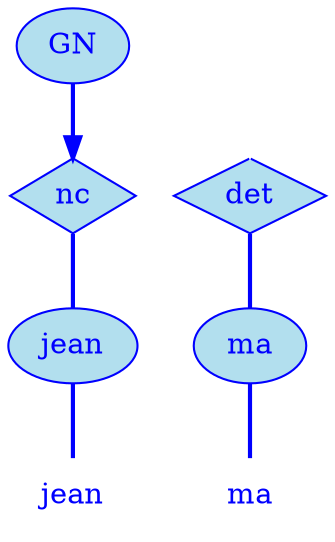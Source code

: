 digraph g {
	graph [bb="0,0,134,252"];
	node [label="\N"];
	graph [_draw_="c 5 -white C 5 -white P 4 0 0 0 252 134 252 134 0 ",
		xdotversion="1.2"];
	"mc1s1_t1#token84" [label=jean, shape=plaintext, fillcolor=lightblue2, fontcolor=blue, pos="31,18", width="0.75", height="0.50", _ldraw_="F 14.000000 11 -Times-Roman c 4 -blue T 31 13 0 29 4 -jean "];
	"mc1s1_W1#wordmc1s1_t1#token" [label=jean, shape=ellipse, fillcolor=lightblue2, fontcolor=blue, pos="31,90", width="0.86", height="0.50", color=blue, style=filled, _draw_="S 6 -filled c 4 -blue C 10 -lightblue2 E 31 90 31 18 ", _ldraw_="F 14.000000 11 -Times-Roman c 4 -blue T 31 85 0 29 4 -jean "];
	"mc1s1_P1L1#pos" [label=nc, shape=diamond, fillcolor=lightblue2, fontcolor=blue, pos="31,162", width="0.75", height="0.50", color=blue, style=filled, _draw_="S 6 -filled c 4 -blue C 10 -lightblue2 P 4 31 180 4 162 31 144 58 162 ", _ldraw_="F 14.000000 11 -Times-Roman c 4 -blue T 31 157 0 16 2 -nc "];
	"mc1s1_chk0#chunk" [label=GN, fillcolor=lightblue2, fontcolor=blue, pos="31,234", width="0.75", height="0.50", color=blue, style=filled, arrowhead=doubleoctagon, _draw_="S 6 -filled c 4 -blue C 10 -lightblue2 E 31 234 27 18 ", _ldraw_="F 14.000000 11 -Times-Roman c 4 -blue T 31 229 0 22 2 -GN "];
	"mc1s1_t3#token87" [label=ma, shape=plaintext, fillcolor=lightblue2, fontcolor=blue, pos="107,18", width="0.75", height="0.50", _ldraw_="F 14.000000 11 -Times-Roman c 4 -blue T 107 13 0 21 2 -ma "];
	"mc1s1_W2#wordmc1s1_t3#token" [label=ma, shape=ellipse, fillcolor=lightblue2, fontcolor=blue, pos="107,90", width="0.75", height="0.50", color=blue, style=filled, _draw_="S 6 -filled c 4 -blue C 10 -lightblue2 E 107 90 27 18 ", _ldraw_="F 14.000000 11 -Times-Roman c 4 -blue T 107 85 0 21 2 -ma "];
	"mc1s1_P2L1#pos" [label=det, shape=diamond, fillcolor=lightblue2, fontcolor=blue, pos="107,162", width="0.75", height="0.50", color=blue, style=filled, _draw_="S 6 -filled c 4 -blue C 10 -lightblue2 P 4 107 180 80 162 107 144 134 162 ", _ldraw_="F 14.000000 11 -Times-Roman c 4 -blue T 107 157 0 23 3 -det "];
	"mc1s1_P2L1#pos#empty" [shape=point, fillcolor=white, fontcolor=white, pos="107,234", width="0.06", height="0.06", color=white, size=2, _draw_="S 6 -filled c 5 -white C 5 -white E 107 234 2 2 "];
	"mc1s1_W1#wordmc1s1_t1#token" -> "mc1s1_t1#token84" [arrowhead=none, color=blue, fontcolor=blue, style=bold, minlen=1, pos="31,72 31,61 31,47 31,36", _draw_="S 4 -bold c 4 -blue B 4 31 72 31 61 31 47 31 36 "];
	"mc1s1_P1L1#pos" -> "mc1s1_W1#wordmc1s1_t1#token" [arrowhead=none, color=blue, fontcolor=blue, style=bold, minlen=1, pos="31,144 31,133 31,119 31,108", _draw_="S 4 -bold c 4 -blue B 4 31 144 31 133 31 119 31 108 "];
	"mc1s1_chk0#chunk" -> "mc1s1_P1L1#pos" [color=blue, fontcolor=blue, style=bold, minlen=1, pos="e,31,180 31,216 31,208 31,199 31,190", shape=normal, _draw_="S 4 -bold c 4 -blue B 4 31 216 31 208 31 199 31 190 ", _hdraw_="S 5 -solid S 15 -setlinewidth(1) c 4 -blue C 4 -blue P 3 35 190 31 180 28 190 "];
	"mc1s1_W2#wordmc1s1_t3#token" -> "mc1s1_t3#token87" [arrowhead=none, color=blue, fontcolor=blue, style=bold, minlen=1, pos="107,72 107,61 107,47 107,36", _draw_="S 4 -bold c 4 -blue B 4 107 72 107 61 107 47 107 36 "];
	"mc1s1_P2L1#pos" -> "mc1s1_W2#wordmc1s1_t3#token" [arrowhead=none, color=blue, fontcolor=blue, style=bold, minlen=1, pos="107,144 107,133 107,119 107,108", _draw_="S 4 -bold c 4 -blue B 4 107 144 107 133 107 119 107 108 "];
	"mc1s1_P2L1#pos#empty" -> "mc1s1_P2L1#pos" [color=white, fontcolor=white, minlen=1, pos="e,107,180 107,232 107,225 107,207 107,190", shape=none, _draw_="c 5 -white B 4 107 232 107 225 107 207 107 190 ", _hdraw_="S 5 -solid S 15 -setlinewidth(1) c 5 -white C 5 -white P 3 111 190 107 180 104 190 "];
}
